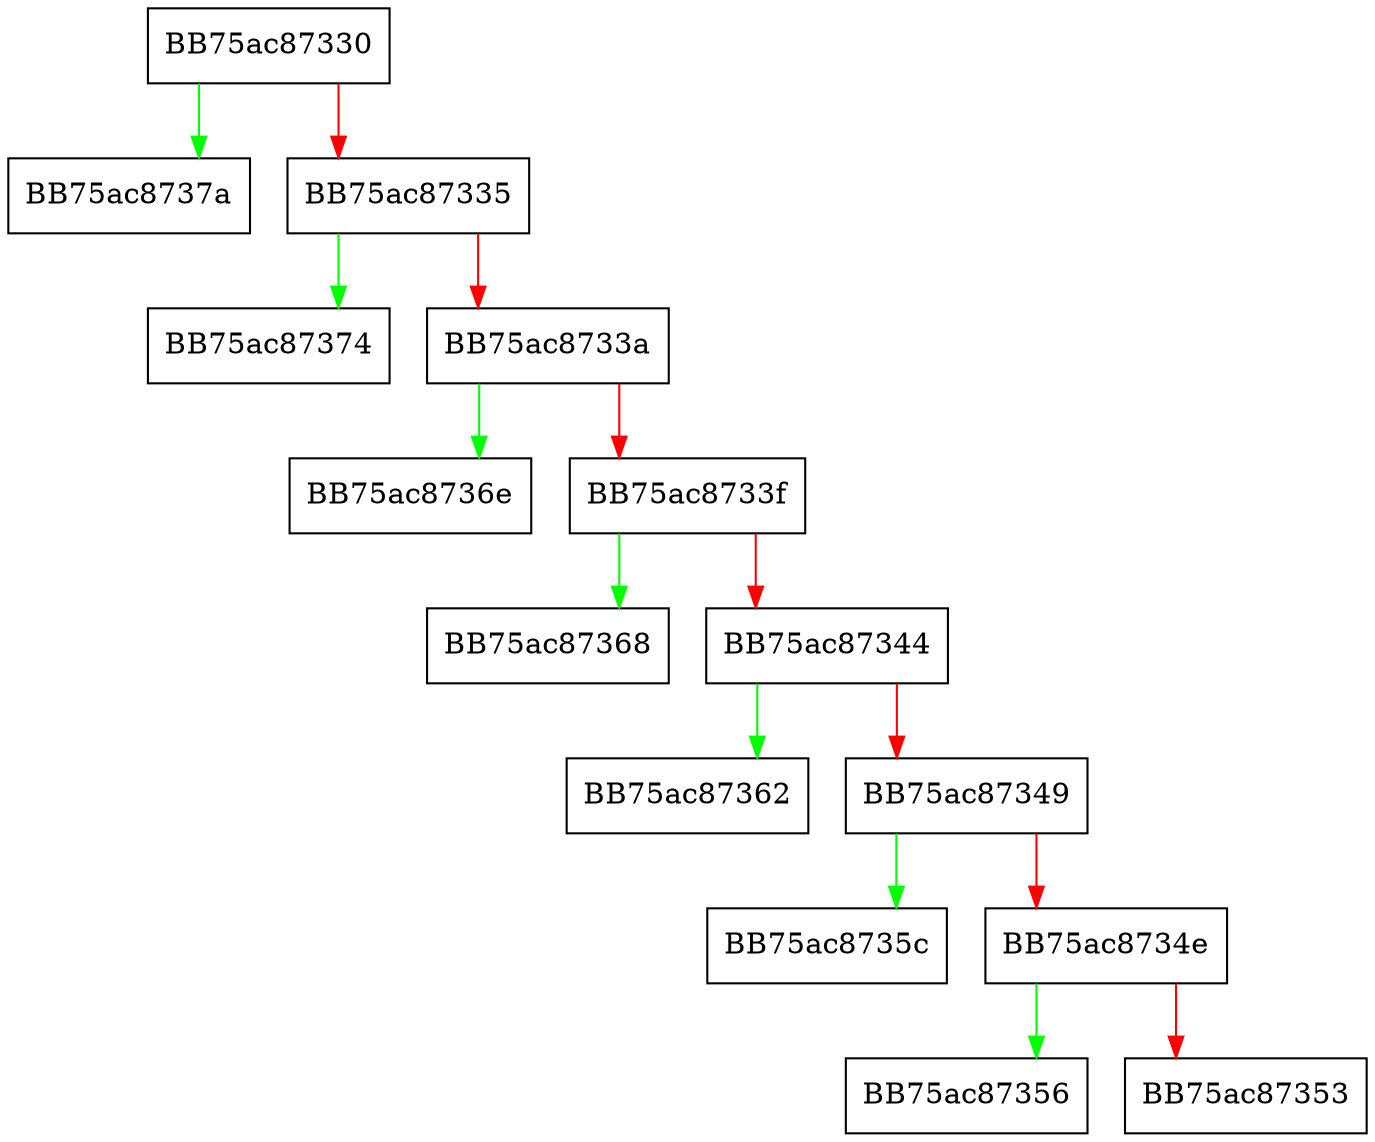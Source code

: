digraph GetStatusFromAction {
  node [shape="box"];
  graph [splines=ortho];
  BB75ac87330 -> BB75ac8737a [color="green"];
  BB75ac87330 -> BB75ac87335 [color="red"];
  BB75ac87335 -> BB75ac87374 [color="green"];
  BB75ac87335 -> BB75ac8733a [color="red"];
  BB75ac8733a -> BB75ac8736e [color="green"];
  BB75ac8733a -> BB75ac8733f [color="red"];
  BB75ac8733f -> BB75ac87368 [color="green"];
  BB75ac8733f -> BB75ac87344 [color="red"];
  BB75ac87344 -> BB75ac87362 [color="green"];
  BB75ac87344 -> BB75ac87349 [color="red"];
  BB75ac87349 -> BB75ac8735c [color="green"];
  BB75ac87349 -> BB75ac8734e [color="red"];
  BB75ac8734e -> BB75ac87356 [color="green"];
  BB75ac8734e -> BB75ac87353 [color="red"];
}
